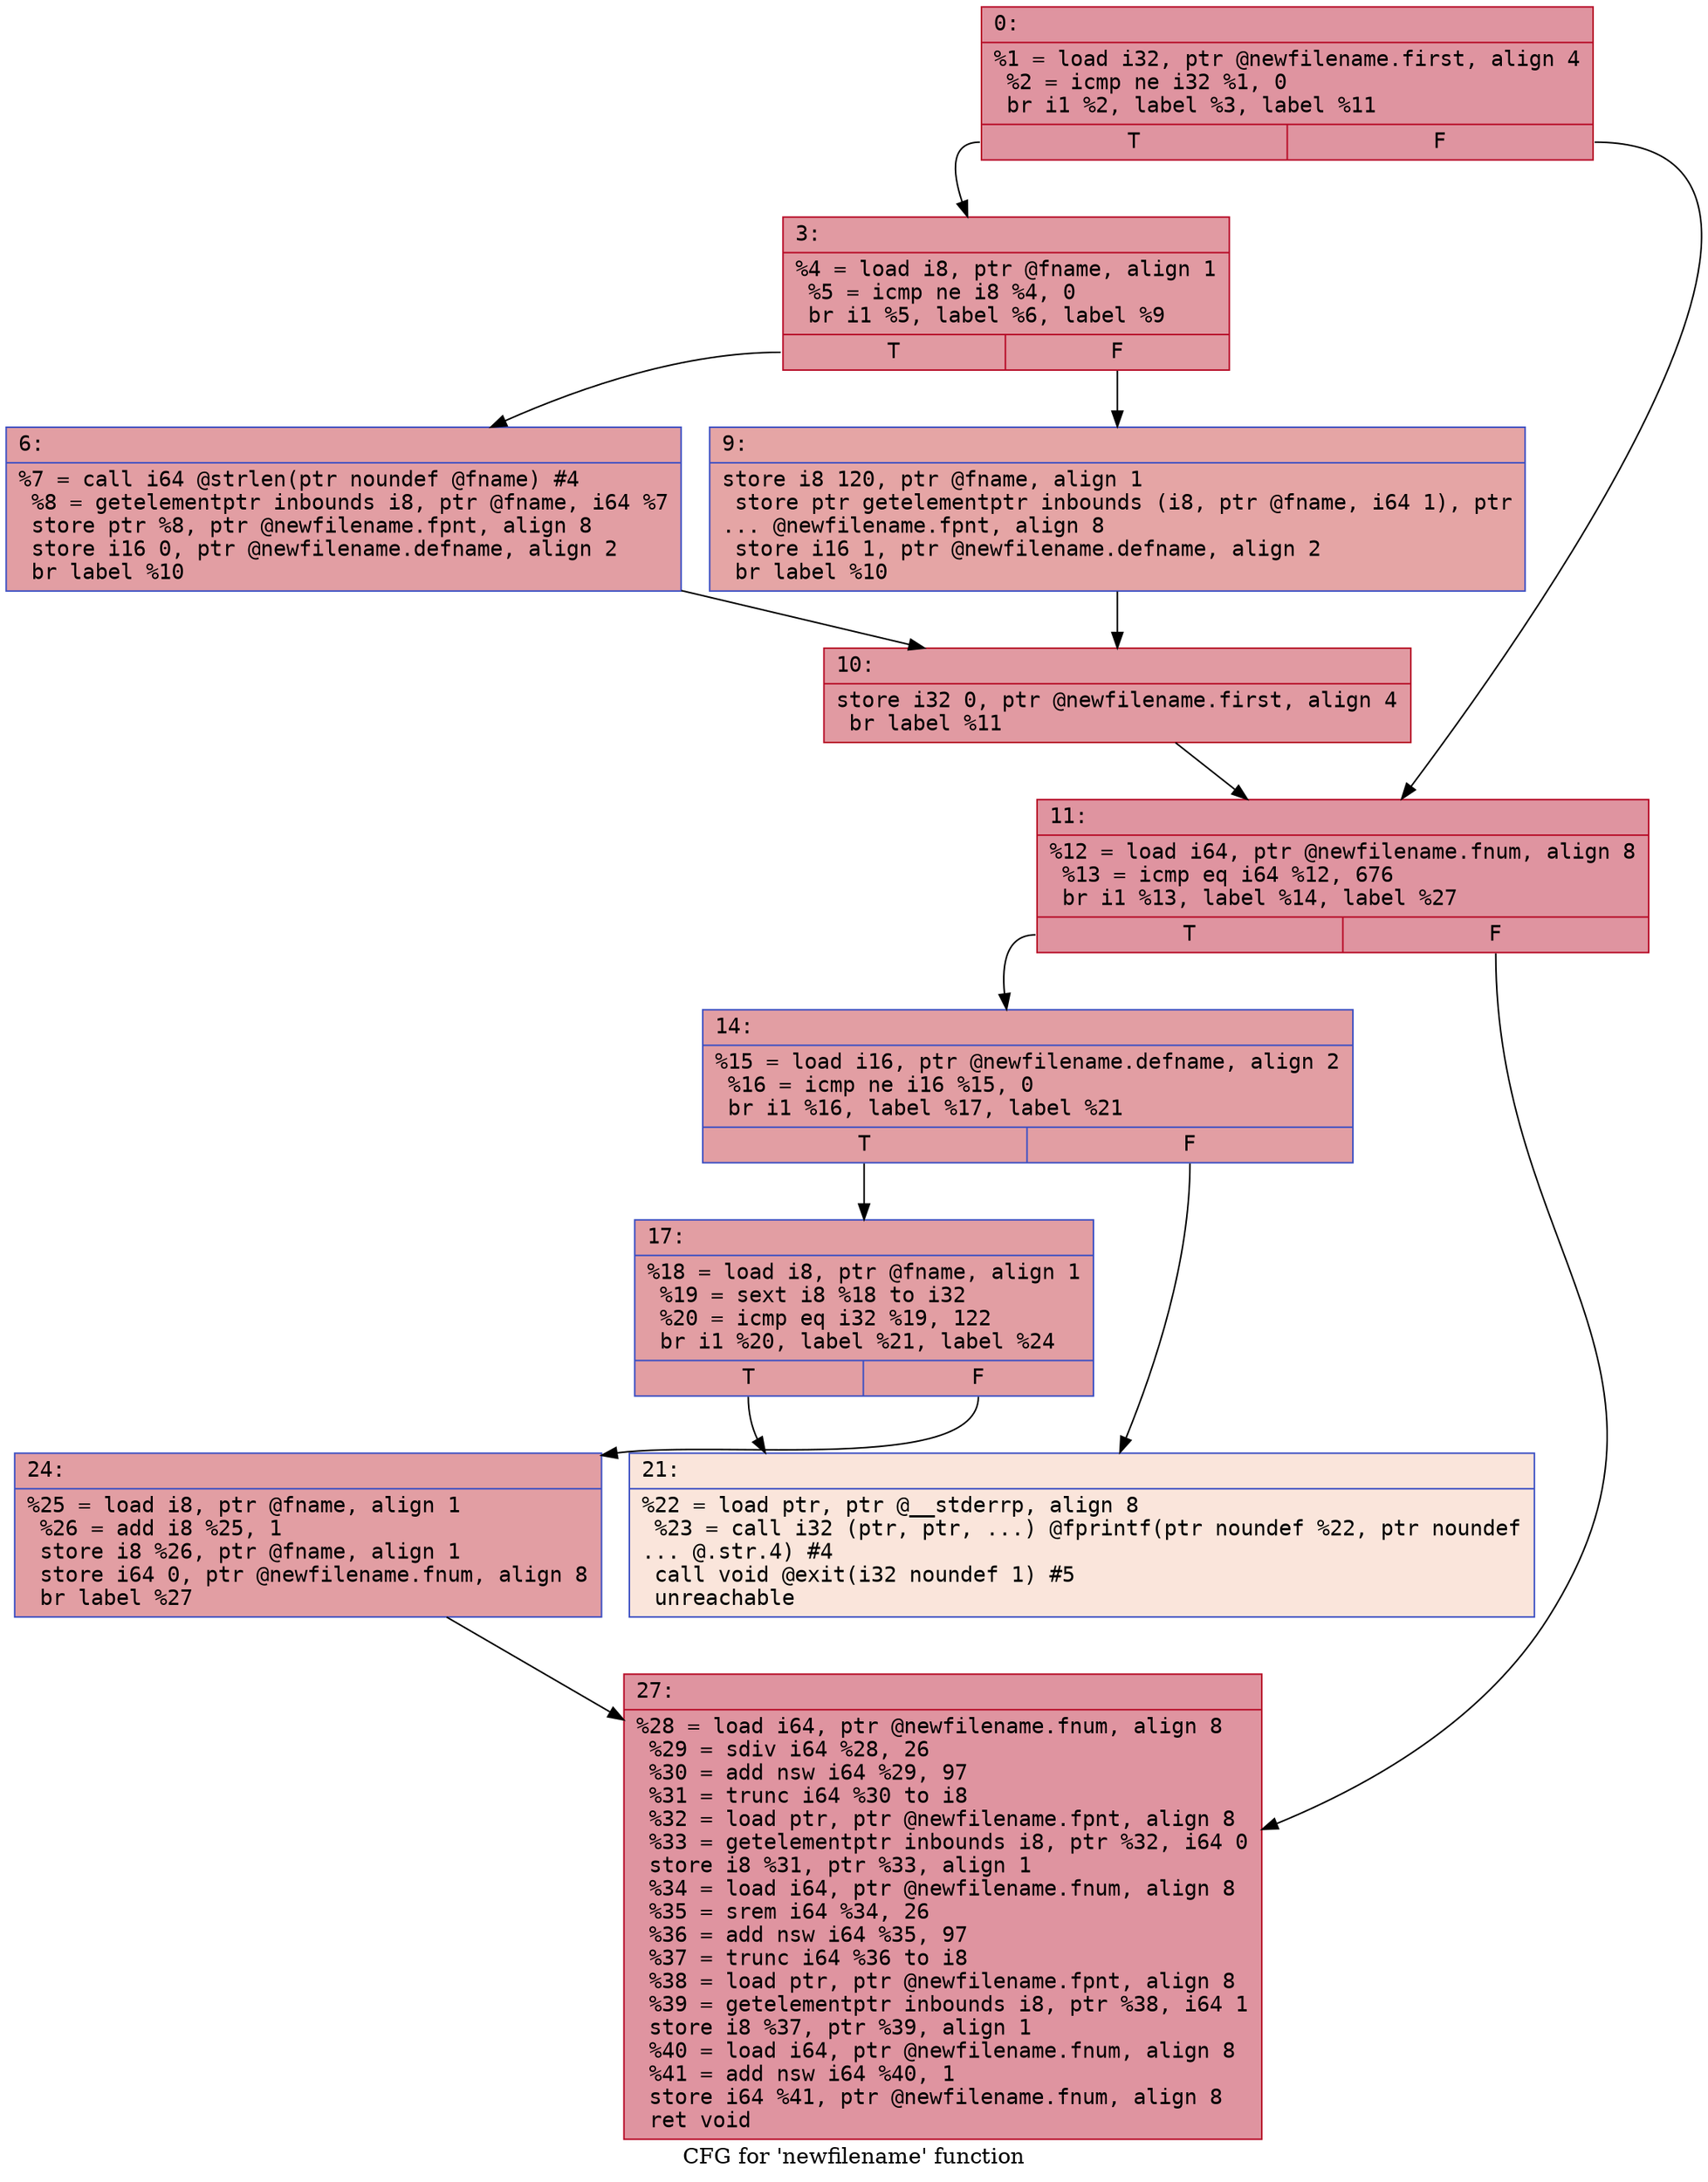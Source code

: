 digraph "CFG for 'newfilename' function" {
	label="CFG for 'newfilename' function";

	Node0x600003426620 [shape=record,color="#b70d28ff", style=filled, fillcolor="#b70d2870" fontname="Courier",label="{0:\l|  %1 = load i32, ptr @newfilename.first, align 4\l  %2 = icmp ne i32 %1, 0\l  br i1 %2, label %3, label %11\l|{<s0>T|<s1>F}}"];
	Node0x600003426620:s0 -> Node0x600003426670[tooltip="0 -> 3\nProbability 62.50%" ];
	Node0x600003426620:s1 -> Node0x6000034267b0[tooltip="0 -> 11\nProbability 37.50%" ];
	Node0x600003426670 [shape=record,color="#b70d28ff", style=filled, fillcolor="#bb1b2c70" fontname="Courier",label="{3:\l|  %4 = load i8, ptr @fname, align 1\l  %5 = icmp ne i8 %4, 0\l  br i1 %5, label %6, label %9\l|{<s0>T|<s1>F}}"];
	Node0x600003426670:s0 -> Node0x6000034266c0[tooltip="3 -> 6\nProbability 62.50%" ];
	Node0x600003426670:s1 -> Node0x600003426710[tooltip="3 -> 9\nProbability 37.50%" ];
	Node0x6000034266c0 [shape=record,color="#3d50c3ff", style=filled, fillcolor="#be242e70" fontname="Courier",label="{6:\l|  %7 = call i64 @strlen(ptr noundef @fname) #4\l  %8 = getelementptr inbounds i8, ptr @fname, i64 %7\l  store ptr %8, ptr @newfilename.fpnt, align 8\l  store i16 0, ptr @newfilename.defname, align 2\l  br label %10\l}"];
	Node0x6000034266c0 -> Node0x600003426760[tooltip="6 -> 10\nProbability 100.00%" ];
	Node0x600003426710 [shape=record,color="#3d50c3ff", style=filled, fillcolor="#c5333470" fontname="Courier",label="{9:\l|  store i8 120, ptr @fname, align 1\l  store ptr getelementptr inbounds (i8, ptr @fname, i64 1), ptr\l... @newfilename.fpnt, align 8\l  store i16 1, ptr @newfilename.defname, align 2\l  br label %10\l}"];
	Node0x600003426710 -> Node0x600003426760[tooltip="9 -> 10\nProbability 100.00%" ];
	Node0x600003426760 [shape=record,color="#b70d28ff", style=filled, fillcolor="#bb1b2c70" fontname="Courier",label="{10:\l|  store i32 0, ptr @newfilename.first, align 4\l  br label %11\l}"];
	Node0x600003426760 -> Node0x6000034267b0[tooltip="10 -> 11\nProbability 100.00%" ];
	Node0x6000034267b0 [shape=record,color="#b70d28ff", style=filled, fillcolor="#b70d2870" fontname="Courier",label="{11:\l|  %12 = load i64, ptr @newfilename.fnum, align 8\l  %13 = icmp eq i64 %12, 676\l  br i1 %13, label %14, label %27\l|{<s0>T|<s1>F}}"];
	Node0x6000034267b0:s0 -> Node0x600003426800[tooltip="11 -> 14\nProbability 50.00%" ];
	Node0x6000034267b0:s1 -> Node0x600003426940[tooltip="11 -> 27\nProbability 50.00%" ];
	Node0x600003426800 [shape=record,color="#3d50c3ff", style=filled, fillcolor="#be242e70" fontname="Courier",label="{14:\l|  %15 = load i16, ptr @newfilename.defname, align 2\l  %16 = icmp ne i16 %15, 0\l  br i1 %16, label %17, label %21\l|{<s0>T|<s1>F}}"];
	Node0x600003426800:s0 -> Node0x600003426850[tooltip="14 -> 17\nProbability 100.00%" ];
	Node0x600003426800:s1 -> Node0x6000034268a0[tooltip="14 -> 21\nProbability 0.00%" ];
	Node0x600003426850 [shape=record,color="#3d50c3ff", style=filled, fillcolor="#be242e70" fontname="Courier",label="{17:\l|  %18 = load i8, ptr @fname, align 1\l  %19 = sext i8 %18 to i32\l  %20 = icmp eq i32 %19, 122\l  br i1 %20, label %21, label %24\l|{<s0>T|<s1>F}}"];
	Node0x600003426850:s0 -> Node0x6000034268a0[tooltip="17 -> 21\nProbability 0.00%" ];
	Node0x600003426850:s1 -> Node0x6000034268f0[tooltip="17 -> 24\nProbability 100.00%" ];
	Node0x6000034268a0 [shape=record,color="#3d50c3ff", style=filled, fillcolor="#f4c5ad70" fontname="Courier",label="{21:\l|  %22 = load ptr, ptr @__stderrp, align 8\l  %23 = call i32 (ptr, ptr, ...) @fprintf(ptr noundef %22, ptr noundef\l... @.str.4) #4\l  call void @exit(i32 noundef 1) #5\l  unreachable\l}"];
	Node0x6000034268f0 [shape=record,color="#3d50c3ff", style=filled, fillcolor="#be242e70" fontname="Courier",label="{24:\l|  %25 = load i8, ptr @fname, align 1\l  %26 = add i8 %25, 1\l  store i8 %26, ptr @fname, align 1\l  store i64 0, ptr @newfilename.fnum, align 8\l  br label %27\l}"];
	Node0x6000034268f0 -> Node0x600003426940[tooltip="24 -> 27\nProbability 100.00%" ];
	Node0x600003426940 [shape=record,color="#b70d28ff", style=filled, fillcolor="#b70d2870" fontname="Courier",label="{27:\l|  %28 = load i64, ptr @newfilename.fnum, align 8\l  %29 = sdiv i64 %28, 26\l  %30 = add nsw i64 %29, 97\l  %31 = trunc i64 %30 to i8\l  %32 = load ptr, ptr @newfilename.fpnt, align 8\l  %33 = getelementptr inbounds i8, ptr %32, i64 0\l  store i8 %31, ptr %33, align 1\l  %34 = load i64, ptr @newfilename.fnum, align 8\l  %35 = srem i64 %34, 26\l  %36 = add nsw i64 %35, 97\l  %37 = trunc i64 %36 to i8\l  %38 = load ptr, ptr @newfilename.fpnt, align 8\l  %39 = getelementptr inbounds i8, ptr %38, i64 1\l  store i8 %37, ptr %39, align 1\l  %40 = load i64, ptr @newfilename.fnum, align 8\l  %41 = add nsw i64 %40, 1\l  store i64 %41, ptr @newfilename.fnum, align 8\l  ret void\l}"];
}
